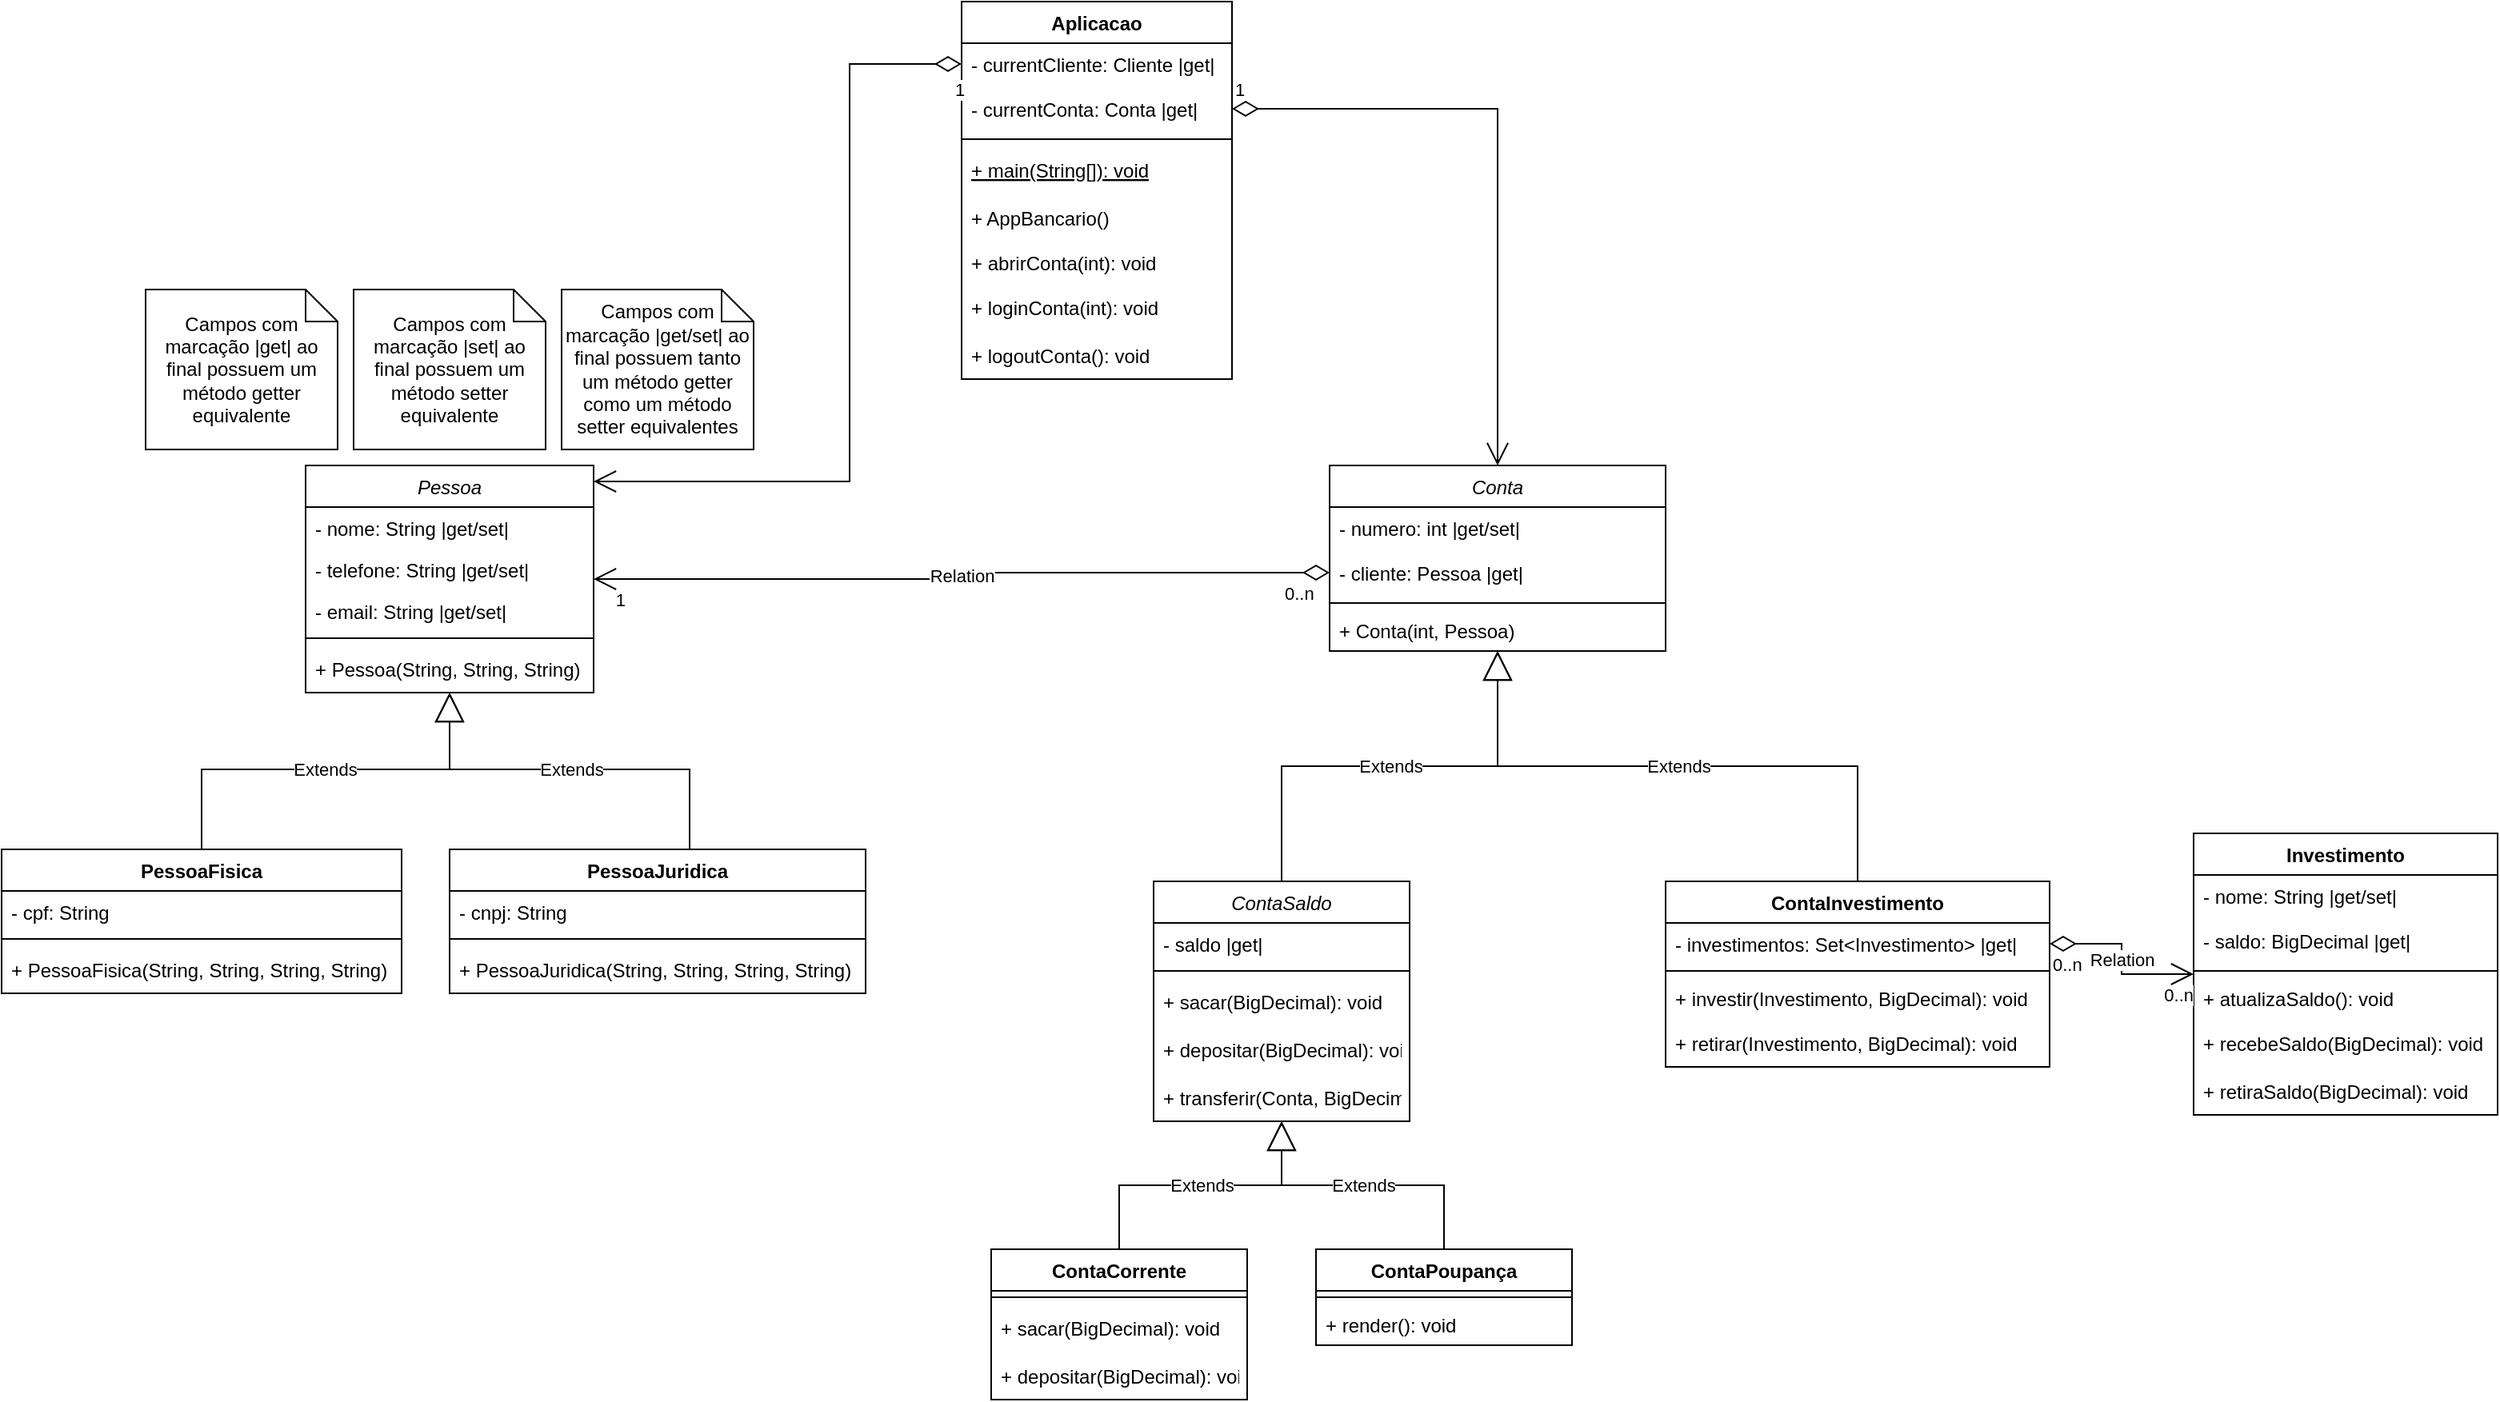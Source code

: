 <mxfile version="16.5.1" type="device"><diagram id="C5RBs43oDa-KdzZeNtuy" name="Page-1"><mxGraphModel dx="1117" dy="1939" grid="1" gridSize="10" guides="1" tooltips="1" connect="1" arrows="1" fold="1" page="1" pageScale="1" pageWidth="827" pageHeight="1169" math="0" shadow="0"><root><mxCell id="WIyWlLk6GJQsqaUBKTNV-0"/><mxCell id="WIyWlLk6GJQsqaUBKTNV-1" parent="WIyWlLk6GJQsqaUBKTNV-0"/><mxCell id="zkfFHV4jXpPFQw0GAbJ--0" value="Pessoa" style="swimlane;fontStyle=2;align=center;verticalAlign=top;childLayout=stackLayout;horizontal=1;startSize=26;horizontalStack=0;resizeParent=1;resizeLast=0;collapsible=1;marginBottom=0;rounded=0;shadow=0;strokeWidth=1;" parent="WIyWlLk6GJQsqaUBKTNV-1" vertex="1"><mxGeometry x="240" y="120" width="180" height="142" as="geometry"><mxRectangle x="230" y="140" width="160" height="26" as="alternateBounds"/></mxGeometry></mxCell><mxCell id="zkfFHV4jXpPFQw0GAbJ--1" value="- nome: String |get/set|" style="text;align=left;verticalAlign=top;spacingLeft=4;spacingRight=4;overflow=hidden;rotatable=0;points=[[0,0.5],[1,0.5]];portConstraint=eastwest;" parent="zkfFHV4jXpPFQw0GAbJ--0" vertex="1"><mxGeometry y="26" width="180" height="26" as="geometry"/></mxCell><mxCell id="zkfFHV4jXpPFQw0GAbJ--2" value="- telefone: String |get/set|" style="text;align=left;verticalAlign=top;spacingLeft=4;spacingRight=4;overflow=hidden;rotatable=0;points=[[0,0.5],[1,0.5]];portConstraint=eastwest;rounded=0;shadow=0;html=0;" parent="zkfFHV4jXpPFQw0GAbJ--0" vertex="1"><mxGeometry y="52" width="180" height="26" as="geometry"/></mxCell><mxCell id="zkfFHV4jXpPFQw0GAbJ--3" value="- email: String |get/set|" style="text;align=left;verticalAlign=top;spacingLeft=4;spacingRight=4;overflow=hidden;rotatable=0;points=[[0,0.5],[1,0.5]];portConstraint=eastwest;rounded=0;shadow=0;html=0;" parent="zkfFHV4jXpPFQw0GAbJ--0" vertex="1"><mxGeometry y="78" width="180" height="26" as="geometry"/></mxCell><mxCell id="zkfFHV4jXpPFQw0GAbJ--4" value="" style="line;html=1;strokeWidth=1;align=left;verticalAlign=middle;spacingTop=-1;spacingLeft=3;spacingRight=3;rotatable=0;labelPosition=right;points=[];portConstraint=eastwest;" parent="zkfFHV4jXpPFQw0GAbJ--0" vertex="1"><mxGeometry y="104" width="180" height="8" as="geometry"/></mxCell><mxCell id="9RuYheYxcO-khWazpJYn-17" value="+ Pessoa(String, String, String)" style="text;strokeColor=none;fillColor=none;align=left;verticalAlign=middle;spacingLeft=4;spacingRight=4;overflow=hidden;points=[[0,0.5],[1,0.5]];portConstraint=eastwest;rotatable=0;" vertex="1" parent="zkfFHV4jXpPFQw0GAbJ--0"><mxGeometry y="112" width="180" height="30" as="geometry"/></mxCell><mxCell id="9RuYheYxcO-khWazpJYn-6" value="PessoaFisica" style="swimlane;fontStyle=1;align=center;verticalAlign=top;childLayout=stackLayout;horizontal=1;startSize=26;horizontalStack=0;resizeParent=1;resizeParentMax=0;resizeLast=0;collapsible=1;marginBottom=0;" vertex="1" parent="WIyWlLk6GJQsqaUBKTNV-1"><mxGeometry x="50" y="360" width="250" height="90" as="geometry"/></mxCell><mxCell id="9RuYheYxcO-khWazpJYn-7" value="- cpf: String" style="text;strokeColor=none;fillColor=none;align=left;verticalAlign=top;spacingLeft=4;spacingRight=4;overflow=hidden;rotatable=0;points=[[0,0.5],[1,0.5]];portConstraint=eastwest;" vertex="1" parent="9RuYheYxcO-khWazpJYn-6"><mxGeometry y="26" width="250" height="26" as="geometry"/></mxCell><mxCell id="9RuYheYxcO-khWazpJYn-8" value="" style="line;strokeWidth=1;fillColor=none;align=left;verticalAlign=middle;spacingTop=-1;spacingLeft=3;spacingRight=3;rotatable=0;labelPosition=right;points=[];portConstraint=eastwest;" vertex="1" parent="9RuYheYxcO-khWazpJYn-6"><mxGeometry y="52" width="250" height="8" as="geometry"/></mxCell><mxCell id="9RuYheYxcO-khWazpJYn-25" value="+ PessoaFisica(String, String, String, String)" style="text;strokeColor=none;fillColor=none;align=left;verticalAlign=middle;spacingLeft=4;spacingRight=4;overflow=hidden;points=[[0,0.5],[1,0.5]];portConstraint=eastwest;rotatable=0;" vertex="1" parent="9RuYheYxcO-khWazpJYn-6"><mxGeometry y="60" width="250" height="30" as="geometry"/></mxCell><mxCell id="9RuYheYxcO-khWazpJYn-16" value="Extends" style="endArrow=block;endSize=16;endFill=0;html=1;rounded=0;edgeStyle=elbowEdgeStyle;elbow=vertical;" edge="1" parent="WIyWlLk6GJQsqaUBKTNV-1" source="9RuYheYxcO-khWazpJYn-6" target="zkfFHV4jXpPFQw0GAbJ--0"><mxGeometry width="160" relative="1" as="geometry"><mxPoint x="200" y="360" as="sourcePoint"/><mxPoint x="460" y="480" as="targetPoint"/><Array as="points"><mxPoint x="175" y="310"/><mxPoint x="190" y="500"/></Array></mxGeometry></mxCell><mxCell id="9RuYheYxcO-khWazpJYn-19" value="PessoaJuridica" style="swimlane;fontStyle=1;align=center;verticalAlign=top;childLayout=stackLayout;horizontal=1;startSize=26;horizontalStack=0;resizeParent=1;resizeParentMax=0;resizeLast=0;collapsible=1;marginBottom=0;" vertex="1" parent="WIyWlLk6GJQsqaUBKTNV-1"><mxGeometry x="330" y="360" width="260" height="90" as="geometry"/></mxCell><mxCell id="9RuYheYxcO-khWazpJYn-20" value="- cnpj: String" style="text;strokeColor=none;fillColor=none;align=left;verticalAlign=top;spacingLeft=4;spacingRight=4;overflow=hidden;rotatable=0;points=[[0,0.5],[1,0.5]];portConstraint=eastwest;" vertex="1" parent="9RuYheYxcO-khWazpJYn-19"><mxGeometry y="26" width="260" height="26" as="geometry"/></mxCell><mxCell id="9RuYheYxcO-khWazpJYn-21" value="" style="line;strokeWidth=1;fillColor=none;align=left;verticalAlign=middle;spacingTop=-1;spacingLeft=3;spacingRight=3;rotatable=0;labelPosition=right;points=[];portConstraint=eastwest;" vertex="1" parent="9RuYheYxcO-khWazpJYn-19"><mxGeometry y="52" width="260" height="8" as="geometry"/></mxCell><mxCell id="9RuYheYxcO-khWazpJYn-26" value="+ PessoaJuridica(String, String, String, String)" style="text;strokeColor=none;fillColor=none;align=left;verticalAlign=middle;spacingLeft=4;spacingRight=4;overflow=hidden;points=[[0,0.5],[1,0.5]];portConstraint=eastwest;rotatable=0;" vertex="1" parent="9RuYheYxcO-khWazpJYn-19"><mxGeometry y="60" width="260" height="30" as="geometry"/></mxCell><mxCell id="9RuYheYxcO-khWazpJYn-24" value="Extends" style="endArrow=block;endSize=16;endFill=0;html=1;rounded=0;edgeStyle=elbowEdgeStyle;elbow=vertical;" edge="1" parent="WIyWlLk6GJQsqaUBKTNV-1" source="9RuYheYxcO-khWazpJYn-19" target="zkfFHV4jXpPFQw0GAbJ--0"><mxGeometry width="160" relative="1" as="geometry"><mxPoint x="120" y="537" as="sourcePoint"/><mxPoint x="340" y="560" as="targetPoint"/><Array as="points"><mxPoint x="480" y="310"/><mxPoint x="350" y="460"/><mxPoint x="340" y="480"/><mxPoint x="340" y="510"/></Array></mxGeometry></mxCell><mxCell id="9RuYheYxcO-khWazpJYn-27" value="Conta" style="swimlane;fontStyle=2;align=center;verticalAlign=top;childLayout=stackLayout;horizontal=1;startSize=26;horizontalStack=0;resizeParent=1;resizeParentMax=0;resizeLast=0;collapsible=1;marginBottom=0;" vertex="1" parent="WIyWlLk6GJQsqaUBKTNV-1"><mxGeometry x="880" y="120" width="210" height="116" as="geometry"/></mxCell><mxCell id="9RuYheYxcO-khWazpJYn-28" value="- numero: int |get/set|" style="text;strokeColor=none;fillColor=none;align=left;verticalAlign=top;spacingLeft=4;spacingRight=4;overflow=hidden;rotatable=0;points=[[0,0.5],[1,0.5]];portConstraint=eastwest;" vertex="1" parent="9RuYheYxcO-khWazpJYn-27"><mxGeometry y="26" width="210" height="26" as="geometry"/></mxCell><mxCell id="9RuYheYxcO-khWazpJYn-31" value="- cliente: Pessoa |get|" style="text;strokeColor=none;fillColor=none;align=left;verticalAlign=middle;spacingLeft=4;spacingRight=4;overflow=hidden;points=[[0,0.5],[1,0.5]];portConstraint=eastwest;rotatable=0;" vertex="1" parent="9RuYheYxcO-khWazpJYn-27"><mxGeometry y="52" width="210" height="30" as="geometry"/></mxCell><mxCell id="9RuYheYxcO-khWazpJYn-29" value="" style="line;strokeWidth=1;fillColor=none;align=left;verticalAlign=middle;spacingTop=-1;spacingLeft=3;spacingRight=3;rotatable=0;labelPosition=right;points=[];portConstraint=eastwest;" vertex="1" parent="9RuYheYxcO-khWazpJYn-27"><mxGeometry y="82" width="210" height="8" as="geometry"/></mxCell><mxCell id="9RuYheYxcO-khWazpJYn-30" value="+ Conta(int, Pessoa)" style="text;strokeColor=none;fillColor=none;align=left;verticalAlign=top;spacingLeft=4;spacingRight=4;overflow=hidden;rotatable=0;points=[[0,0.5],[1,0.5]];portConstraint=eastwest;" vertex="1" parent="9RuYheYxcO-khWazpJYn-27"><mxGeometry y="90" width="210" height="26" as="geometry"/></mxCell><mxCell id="9RuYheYxcO-khWazpJYn-32" value="Relation" style="endArrow=open;html=1;endSize=12;startArrow=diamondThin;startSize=14;startFill=0;edgeStyle=orthogonalEdgeStyle;rounded=0;elbow=vertical;" edge="1" parent="WIyWlLk6GJQsqaUBKTNV-1" source="9RuYheYxcO-khWazpJYn-31" target="zkfFHV4jXpPFQw0GAbJ--0"><mxGeometry relative="1" as="geometry"><mxPoint x="510" y="250" as="sourcePoint"/><mxPoint x="670" y="250" as="targetPoint"/></mxGeometry></mxCell><mxCell id="9RuYheYxcO-khWazpJYn-33" value="0..n" style="edgeLabel;resizable=0;html=1;align=left;verticalAlign=top;" connectable="0" vertex="1" parent="9RuYheYxcO-khWazpJYn-32"><mxGeometry x="-1" relative="1" as="geometry"><mxPoint x="-30" as="offset"/></mxGeometry></mxCell><mxCell id="9RuYheYxcO-khWazpJYn-34" value="1" style="edgeLabel;resizable=0;html=1;align=right;verticalAlign=top;" connectable="0" vertex="1" parent="9RuYheYxcO-khWazpJYn-32"><mxGeometry x="1" relative="1" as="geometry"><mxPoint x="20" as="offset"/></mxGeometry></mxCell><mxCell id="9RuYheYxcO-khWazpJYn-38" value="Campos com marcação |get| ao final possuem um método getter equivalente" style="shape=note;size=20;whiteSpace=wrap;html=1;" vertex="1" parent="WIyWlLk6GJQsqaUBKTNV-1"><mxGeometry x="140" y="10" width="120" height="100" as="geometry"/></mxCell><mxCell id="9RuYheYxcO-khWazpJYn-39" value="Campos com marcação |set| ao final possuem um método setter equivalente" style="shape=note;size=20;whiteSpace=wrap;html=1;" vertex="1" parent="WIyWlLk6GJQsqaUBKTNV-1"><mxGeometry x="270" y="10" width="120" height="100" as="geometry"/></mxCell><mxCell id="9RuYheYxcO-khWazpJYn-40" value="Campos com marcação |get/set| ao final possuem tanto um método getter como um método setter equivalentes" style="shape=note;size=20;whiteSpace=wrap;html=1;" vertex="1" parent="WIyWlLk6GJQsqaUBKTNV-1"><mxGeometry x="400" y="10" width="120" height="100" as="geometry"/></mxCell><mxCell id="9RuYheYxcO-khWazpJYn-41" value="ContaCorrente" style="swimlane;fontStyle=1;align=center;verticalAlign=top;childLayout=stackLayout;horizontal=1;startSize=26;horizontalStack=0;resizeParent=1;resizeParentMax=0;resizeLast=0;collapsible=1;marginBottom=0;" vertex="1" parent="WIyWlLk6GJQsqaUBKTNV-1"><mxGeometry x="668.5" y="610" width="160" height="94" as="geometry"/></mxCell><mxCell id="9RuYheYxcO-khWazpJYn-43" value="" style="line;strokeWidth=1;fillColor=none;align=left;verticalAlign=middle;spacingTop=-1;spacingLeft=3;spacingRight=3;rotatable=0;labelPosition=right;points=[];portConstraint=eastwest;" vertex="1" parent="9RuYheYxcO-khWazpJYn-41"><mxGeometry y="26" width="160" height="8" as="geometry"/></mxCell><mxCell id="9RuYheYxcO-khWazpJYn-69" value="+ sacar(BigDecimal): void" style="text;strokeColor=none;fillColor=none;align=left;verticalAlign=middle;spacingLeft=4;spacingRight=4;overflow=hidden;points=[[0,0.5],[1,0.5]];portConstraint=eastwest;rotatable=0;" vertex="1" parent="9RuYheYxcO-khWazpJYn-41"><mxGeometry y="34" width="160" height="30" as="geometry"/></mxCell><mxCell id="9RuYheYxcO-khWazpJYn-70" value="+ depositar(BigDecimal): void" style="text;strokeColor=none;fillColor=none;align=left;verticalAlign=middle;spacingLeft=4;spacingRight=4;overflow=hidden;points=[[0,0.5],[1,0.5]];portConstraint=eastwest;rotatable=0;" vertex="1" parent="9RuYheYxcO-khWazpJYn-41"><mxGeometry y="64" width="160" height="30" as="geometry"/></mxCell><mxCell id="9RuYheYxcO-khWazpJYn-47" value="ContaPoupança" style="swimlane;fontStyle=1;align=center;verticalAlign=top;childLayout=stackLayout;horizontal=1;startSize=26;horizontalStack=0;resizeParent=1;resizeParentMax=0;resizeLast=0;collapsible=1;marginBottom=0;" vertex="1" parent="WIyWlLk6GJQsqaUBKTNV-1"><mxGeometry x="871.5" y="610" width="160" height="60" as="geometry"/></mxCell><mxCell id="9RuYheYxcO-khWazpJYn-49" value="" style="line;strokeWidth=1;fillColor=none;align=left;verticalAlign=middle;spacingTop=-1;spacingLeft=3;spacingRight=3;rotatable=0;labelPosition=right;points=[];portConstraint=eastwest;" vertex="1" parent="9RuYheYxcO-khWazpJYn-47"><mxGeometry y="26" width="160" height="8" as="geometry"/></mxCell><mxCell id="9RuYheYxcO-khWazpJYn-50" value="+ render(): void" style="text;strokeColor=none;fillColor=none;align=left;verticalAlign=top;spacingLeft=4;spacingRight=4;overflow=hidden;rotatable=0;points=[[0,0.5],[1,0.5]];portConstraint=eastwest;" vertex="1" parent="9RuYheYxcO-khWazpJYn-47"><mxGeometry y="34" width="160" height="26" as="geometry"/></mxCell><mxCell id="9RuYheYxcO-khWazpJYn-52" value="ContaInvestimento" style="swimlane;fontStyle=1;align=center;verticalAlign=top;childLayout=stackLayout;horizontal=1;startSize=26;horizontalStack=0;resizeParent=1;resizeParentMax=0;resizeLast=0;collapsible=1;marginBottom=0;" vertex="1" parent="WIyWlLk6GJQsqaUBKTNV-1"><mxGeometry x="1090" y="380" width="240" height="116" as="geometry"/></mxCell><mxCell id="9RuYheYxcO-khWazpJYn-53" value="- investimentos: Set&lt;Investimento&gt; |get|" style="text;strokeColor=none;fillColor=none;align=left;verticalAlign=top;spacingLeft=4;spacingRight=4;overflow=hidden;rotatable=0;points=[[0,0.5],[1,0.5]];portConstraint=eastwest;" vertex="1" parent="9RuYheYxcO-khWazpJYn-52"><mxGeometry y="26" width="240" height="26" as="geometry"/></mxCell><mxCell id="9RuYheYxcO-khWazpJYn-54" value="" style="line;strokeWidth=1;fillColor=none;align=left;verticalAlign=middle;spacingTop=-1;spacingLeft=3;spacingRight=3;rotatable=0;labelPosition=right;points=[];portConstraint=eastwest;" vertex="1" parent="9RuYheYxcO-khWazpJYn-52"><mxGeometry y="52" width="240" height="8" as="geometry"/></mxCell><mxCell id="9RuYheYxcO-khWazpJYn-55" value="+ investir(Investimento, BigDecimal): void" style="text;strokeColor=none;fillColor=none;align=left;verticalAlign=top;spacingLeft=4;spacingRight=4;overflow=hidden;rotatable=0;points=[[0,0.5],[1,0.5]];portConstraint=eastwest;" vertex="1" parent="9RuYheYxcO-khWazpJYn-52"><mxGeometry y="60" width="240" height="26" as="geometry"/></mxCell><mxCell id="9RuYheYxcO-khWazpJYn-78" value="+ retirar(Investimento, BigDecimal): void" style="text;strokeColor=none;fillColor=none;align=left;verticalAlign=middle;spacingLeft=4;spacingRight=4;overflow=hidden;points=[[0,0.5],[1,0.5]];portConstraint=eastwest;rotatable=0;" vertex="1" parent="9RuYheYxcO-khWazpJYn-52"><mxGeometry y="86" width="240" height="30" as="geometry"/></mxCell><mxCell id="9RuYheYxcO-khWazpJYn-61" value="ContaSaldo" style="swimlane;fontStyle=2;align=center;verticalAlign=top;childLayout=stackLayout;horizontal=1;startSize=26;horizontalStack=0;resizeParent=1;resizeParentMax=0;resizeLast=0;collapsible=1;marginBottom=0;" vertex="1" parent="WIyWlLk6GJQsqaUBKTNV-1"><mxGeometry x="770" y="380" width="160" height="150" as="geometry"/></mxCell><mxCell id="9RuYheYxcO-khWazpJYn-62" value="- saldo |get|" style="text;strokeColor=none;fillColor=none;align=left;verticalAlign=top;spacingLeft=4;spacingRight=4;overflow=hidden;rotatable=0;points=[[0,0.5],[1,0.5]];portConstraint=eastwest;" vertex="1" parent="9RuYheYxcO-khWazpJYn-61"><mxGeometry y="26" width="160" height="26" as="geometry"/></mxCell><mxCell id="9RuYheYxcO-khWazpJYn-63" value="" style="line;strokeWidth=1;fillColor=none;align=left;verticalAlign=middle;spacingTop=-1;spacingLeft=3;spacingRight=3;rotatable=0;labelPosition=right;points=[];portConstraint=eastwest;" vertex="1" parent="9RuYheYxcO-khWazpJYn-61"><mxGeometry y="52" width="160" height="8" as="geometry"/></mxCell><mxCell id="9RuYheYxcO-khWazpJYn-58" value="+ sacar(BigDecimal): void" style="text;strokeColor=none;fillColor=none;align=left;verticalAlign=middle;spacingLeft=4;spacingRight=4;overflow=hidden;points=[[0,0.5],[1,0.5]];portConstraint=eastwest;rotatable=0;" vertex="1" parent="9RuYheYxcO-khWazpJYn-61"><mxGeometry y="60" width="160" height="30" as="geometry"/></mxCell><mxCell id="9RuYheYxcO-khWazpJYn-59" value="+ depositar(BigDecimal): void" style="text;strokeColor=none;fillColor=none;align=left;verticalAlign=middle;spacingLeft=4;spacingRight=4;overflow=hidden;points=[[0,0.5],[1,0.5]];portConstraint=eastwest;rotatable=0;" vertex="1" parent="9RuYheYxcO-khWazpJYn-61"><mxGeometry y="90" width="160" height="30" as="geometry"/></mxCell><mxCell id="9RuYheYxcO-khWazpJYn-60" value="+ transferir(Conta, BigDecimal): void" style="text;strokeColor=none;fillColor=none;align=left;verticalAlign=middle;spacingLeft=4;spacingRight=4;overflow=hidden;points=[[0,0.5],[1,0.5]];portConstraint=eastwest;rotatable=0;" vertex="1" parent="9RuYheYxcO-khWazpJYn-61"><mxGeometry y="120" width="160" height="30" as="geometry"/></mxCell><mxCell id="9RuYheYxcO-khWazpJYn-65" value="Extends" style="endArrow=block;endSize=16;endFill=0;html=1;rounded=0;elbow=vertical;edgeStyle=elbowEdgeStyle;" edge="1" parent="WIyWlLk6GJQsqaUBKTNV-1" source="9RuYheYxcO-khWazpJYn-41" target="9RuYheYxcO-khWazpJYn-61"><mxGeometry width="160" relative="1" as="geometry"><mxPoint x="650" y="490" as="sourcePoint"/><mxPoint x="810" y="490" as="targetPoint"/></mxGeometry></mxCell><mxCell id="9RuYheYxcO-khWazpJYn-66" value="Extends" style="endArrow=block;endSize=16;endFill=0;html=1;rounded=0;elbow=vertical;edgeStyle=elbowEdgeStyle;" edge="1" parent="WIyWlLk6GJQsqaUBKTNV-1" source="9RuYheYxcO-khWazpJYn-47" target="9RuYheYxcO-khWazpJYn-61"><mxGeometry width="160" relative="1" as="geometry"><mxPoint x="960" y="480" as="sourcePoint"/><mxPoint x="1120" y="480" as="targetPoint"/></mxGeometry></mxCell><mxCell id="9RuYheYxcO-khWazpJYn-67" value="Extends" style="endArrow=block;endSize=16;endFill=0;html=1;rounded=0;elbow=vertical;edgeStyle=elbowEdgeStyle;" edge="1" parent="WIyWlLk6GJQsqaUBKTNV-1" source="9RuYheYxcO-khWazpJYn-61" target="9RuYheYxcO-khWazpJYn-27"><mxGeometry width="160" relative="1" as="geometry"><mxPoint x="680" y="330" as="sourcePoint"/><mxPoint x="840" y="330" as="targetPoint"/></mxGeometry></mxCell><mxCell id="9RuYheYxcO-khWazpJYn-68" value="Extends" style="endArrow=block;endSize=16;endFill=0;html=1;rounded=0;elbow=vertical;edgeStyle=elbowEdgeStyle;" edge="1" parent="WIyWlLk6GJQsqaUBKTNV-1" source="9RuYheYxcO-khWazpJYn-52" target="9RuYheYxcO-khWazpJYn-27"><mxGeometry width="160" relative="1" as="geometry"><mxPoint x="1160" y="380" as="sourcePoint"/><mxPoint x="1320" y="380" as="targetPoint"/></mxGeometry></mxCell><mxCell id="9RuYheYxcO-khWazpJYn-71" value="Investimento" style="swimlane;fontStyle=1;align=center;verticalAlign=top;childLayout=stackLayout;horizontal=1;startSize=26;horizontalStack=0;resizeParent=1;resizeParentMax=0;resizeLast=0;collapsible=1;marginBottom=0;" vertex="1" parent="WIyWlLk6GJQsqaUBKTNV-1"><mxGeometry x="1420" y="350" width="190" height="176" as="geometry"/></mxCell><mxCell id="9RuYheYxcO-khWazpJYn-72" value="- nome: String |get/set|" style="text;strokeColor=none;fillColor=none;align=left;verticalAlign=top;spacingLeft=4;spacingRight=4;overflow=hidden;rotatable=0;points=[[0,0.5],[1,0.5]];portConstraint=eastwest;" vertex="1" parent="9RuYheYxcO-khWazpJYn-71"><mxGeometry y="26" width="190" height="26" as="geometry"/></mxCell><mxCell id="9RuYheYxcO-khWazpJYn-75" value="- saldo: BigDecimal |get|" style="text;strokeColor=none;fillColor=none;align=left;verticalAlign=middle;spacingLeft=4;spacingRight=4;overflow=hidden;points=[[0,0.5],[1,0.5]];portConstraint=eastwest;rotatable=0;" vertex="1" parent="9RuYheYxcO-khWazpJYn-71"><mxGeometry y="52" width="190" height="30" as="geometry"/></mxCell><mxCell id="9RuYheYxcO-khWazpJYn-73" value="" style="line;strokeWidth=1;fillColor=none;align=left;verticalAlign=middle;spacingTop=-1;spacingLeft=3;spacingRight=3;rotatable=0;labelPosition=right;points=[];portConstraint=eastwest;" vertex="1" parent="9RuYheYxcO-khWazpJYn-71"><mxGeometry y="82" width="190" height="8" as="geometry"/></mxCell><mxCell id="9RuYheYxcO-khWazpJYn-74" value="+ atualizaSaldo(): void" style="text;strokeColor=none;fillColor=none;align=left;verticalAlign=top;spacingLeft=4;spacingRight=4;overflow=hidden;rotatable=0;points=[[0,0.5],[1,0.5]];portConstraint=eastwest;" vertex="1" parent="9RuYheYxcO-khWazpJYn-71"><mxGeometry y="90" width="190" height="26" as="geometry"/></mxCell><mxCell id="9RuYheYxcO-khWazpJYn-76" value="+ recebeSaldo(BigDecimal): void" style="text;strokeColor=none;fillColor=none;align=left;verticalAlign=middle;spacingLeft=4;spacingRight=4;overflow=hidden;points=[[0,0.5],[1,0.5]];portConstraint=eastwest;rotatable=0;" vertex="1" parent="9RuYheYxcO-khWazpJYn-71"><mxGeometry y="116" width="190" height="30" as="geometry"/></mxCell><mxCell id="9RuYheYxcO-khWazpJYn-77" value="+ retiraSaldo(BigDecimal): void" style="text;strokeColor=none;fillColor=none;align=left;verticalAlign=middle;spacingLeft=4;spacingRight=4;overflow=hidden;points=[[0,0.5],[1,0.5]];portConstraint=eastwest;rotatable=0;" vertex="1" parent="9RuYheYxcO-khWazpJYn-71"><mxGeometry y="146" width="190" height="30" as="geometry"/></mxCell><mxCell id="9RuYheYxcO-khWazpJYn-80" value="Relation" style="endArrow=open;html=1;endSize=12;startArrow=diamondThin;startSize=14;startFill=0;edgeStyle=orthogonalEdgeStyle;rounded=0;elbow=vertical;" edge="1" parent="WIyWlLk6GJQsqaUBKTNV-1" source="9RuYheYxcO-khWazpJYn-53" target="9RuYheYxcO-khWazpJYn-71"><mxGeometry relative="1" as="geometry"><mxPoint x="1330" y="310" as="sourcePoint"/><mxPoint x="1490" y="270" as="targetPoint"/></mxGeometry></mxCell><mxCell id="9RuYheYxcO-khWazpJYn-81" value="0..n" style="edgeLabel;resizable=0;html=1;align=left;verticalAlign=top;" connectable="0" vertex="1" parent="9RuYheYxcO-khWazpJYn-80"><mxGeometry x="-1" relative="1" as="geometry"/></mxCell><mxCell id="9RuYheYxcO-khWazpJYn-82" value="0..n" style="edgeLabel;resizable=0;html=1;align=right;verticalAlign=top;" connectable="0" vertex="1" parent="9RuYheYxcO-khWazpJYn-80"><mxGeometry x="1" relative="1" as="geometry"/></mxCell><mxCell id="9RuYheYxcO-khWazpJYn-83" value="Aplicacao" style="swimlane;fontStyle=1;align=center;verticalAlign=top;childLayout=stackLayout;horizontal=1;startSize=26;horizontalStack=0;resizeParent=1;resizeParentMax=0;resizeLast=0;collapsible=1;marginBottom=0;" vertex="1" parent="WIyWlLk6GJQsqaUBKTNV-1"><mxGeometry x="650" y="-170" width="169" height="236" as="geometry"/></mxCell><mxCell id="9RuYheYxcO-khWazpJYn-84" value="- currentCliente: Cliente |get|" style="text;strokeColor=none;fillColor=none;align=left;verticalAlign=top;spacingLeft=4;spacingRight=4;overflow=hidden;rotatable=0;points=[[0,0.5],[1,0.5]];portConstraint=eastwest;" vertex="1" parent="9RuYheYxcO-khWazpJYn-83"><mxGeometry y="26" width="169" height="26" as="geometry"/></mxCell><mxCell id="9RuYheYxcO-khWazpJYn-87" value="- currentConta: Conta |get|" style="text;strokeColor=none;fillColor=none;align=left;verticalAlign=middle;spacingLeft=4;spacingRight=4;overflow=hidden;points=[[0,0.5],[1,0.5]];portConstraint=eastwest;rotatable=0;" vertex="1" parent="9RuYheYxcO-khWazpJYn-83"><mxGeometry y="52" width="169" height="30" as="geometry"/></mxCell><mxCell id="9RuYheYxcO-khWazpJYn-85" value="" style="line;strokeWidth=1;fillColor=none;align=left;verticalAlign=middle;spacingTop=-1;spacingLeft=3;spacingRight=3;rotatable=0;labelPosition=right;points=[];portConstraint=eastwest;" vertex="1" parent="9RuYheYxcO-khWazpJYn-83"><mxGeometry y="82" width="169" height="8" as="geometry"/></mxCell><mxCell id="9RuYheYxcO-khWazpJYn-91" value="+ main(String[]): void" style="text;strokeColor=none;fillColor=none;align=left;verticalAlign=middle;spacingLeft=4;spacingRight=4;overflow=hidden;points=[[0,0.5],[1,0.5]];portConstraint=eastwest;rotatable=0;fontStyle=4" vertex="1" parent="9RuYheYxcO-khWazpJYn-83"><mxGeometry y="90" width="169" height="30" as="geometry"/></mxCell><mxCell id="9RuYheYxcO-khWazpJYn-89" value="+ AppBancario()" style="text;strokeColor=none;fillColor=none;align=left;verticalAlign=middle;spacingLeft=4;spacingRight=4;overflow=hidden;points=[[0,0.5],[1,0.5]];portConstraint=eastwest;rotatable=0;" vertex="1" parent="9RuYheYxcO-khWazpJYn-83"><mxGeometry y="120" width="169" height="30" as="geometry"/></mxCell><mxCell id="9RuYheYxcO-khWazpJYn-86" value="+ abrirConta(int): void" style="text;strokeColor=none;fillColor=none;align=left;verticalAlign=top;spacingLeft=4;spacingRight=4;overflow=hidden;rotatable=0;points=[[0,0.5],[1,0.5]];portConstraint=eastwest;" vertex="1" parent="9RuYheYxcO-khWazpJYn-83"><mxGeometry y="150" width="169" height="26" as="geometry"/></mxCell><mxCell id="9RuYheYxcO-khWazpJYn-88" value="+ loginConta(int): void" style="text;strokeColor=none;fillColor=none;align=left;verticalAlign=middle;spacingLeft=4;spacingRight=4;overflow=hidden;points=[[0,0.5],[1,0.5]];portConstraint=eastwest;rotatable=0;" vertex="1" parent="9RuYheYxcO-khWazpJYn-83"><mxGeometry y="176" width="169" height="30" as="geometry"/></mxCell><mxCell id="9RuYheYxcO-khWazpJYn-90" value="+ logoutConta(): void" style="text;strokeColor=none;fillColor=none;align=left;verticalAlign=middle;spacingLeft=4;spacingRight=4;overflow=hidden;points=[[0,0.5],[1,0.5]];portConstraint=eastwest;rotatable=0;" vertex="1" parent="9RuYheYxcO-khWazpJYn-83"><mxGeometry y="206" width="169" height="30" as="geometry"/></mxCell><mxCell id="9RuYheYxcO-khWazpJYn-92" value="1" style="endArrow=open;html=1;endSize=12;startArrow=diamondThin;startSize=14;startFill=0;edgeStyle=orthogonalEdgeStyle;align=left;verticalAlign=bottom;rounded=0;elbow=vertical;" edge="1" parent="WIyWlLk6GJQsqaUBKTNV-1" source="9RuYheYxcO-khWazpJYn-84" target="zkfFHV4jXpPFQw0GAbJ--0"><mxGeometry x="-0.973" y="25" relative="1" as="geometry"><mxPoint x="310" y="610" as="sourcePoint"/><mxPoint x="1160" y="40" as="targetPoint"/><Array as="points"><mxPoint x="580" y="-131"/><mxPoint x="580" y="130"/></Array><mxPoint as="offset"/></mxGeometry></mxCell><mxCell id="9RuYheYxcO-khWazpJYn-93" value="1" style="endArrow=open;html=1;endSize=12;startArrow=diamondThin;startSize=14;startFill=0;edgeStyle=orthogonalEdgeStyle;align=left;verticalAlign=bottom;rounded=0;elbow=vertical;" edge="1" parent="WIyWlLk6GJQsqaUBKTNV-1" source="9RuYheYxcO-khWazpJYn-87" target="9RuYheYxcO-khWazpJYn-27"><mxGeometry x="-1" y="3" relative="1" as="geometry"><mxPoint x="210" y="730" as="sourcePoint"/><mxPoint x="370" y="730" as="targetPoint"/><Array as="points"><mxPoint x="985" y="-103"/></Array></mxGeometry></mxCell></root></mxGraphModel></diagram></mxfile>
